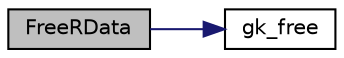 digraph "FreeRData"
{
  edge [fontname="Helvetica",fontsize="10",labelfontname="Helvetica",labelfontsize="10"];
  node [fontname="Helvetica",fontsize="10",shape=record];
  rankdir="LR";
  Node14 [label="FreeRData",height=0.2,width=0.4,color="black", fillcolor="grey75", style="filled", fontcolor="black"];
  Node14 -> Node15 [color="midnightblue",fontsize="10",style="solid",fontname="Helvetica"];
  Node15 [label="gk_free",height=0.2,width=0.4,color="black", fillcolor="white", style="filled",URL="$d3/d5a/gk__proto_8h.html#ac8df62c4e3d0910711a9874f9cc58884"];
}
